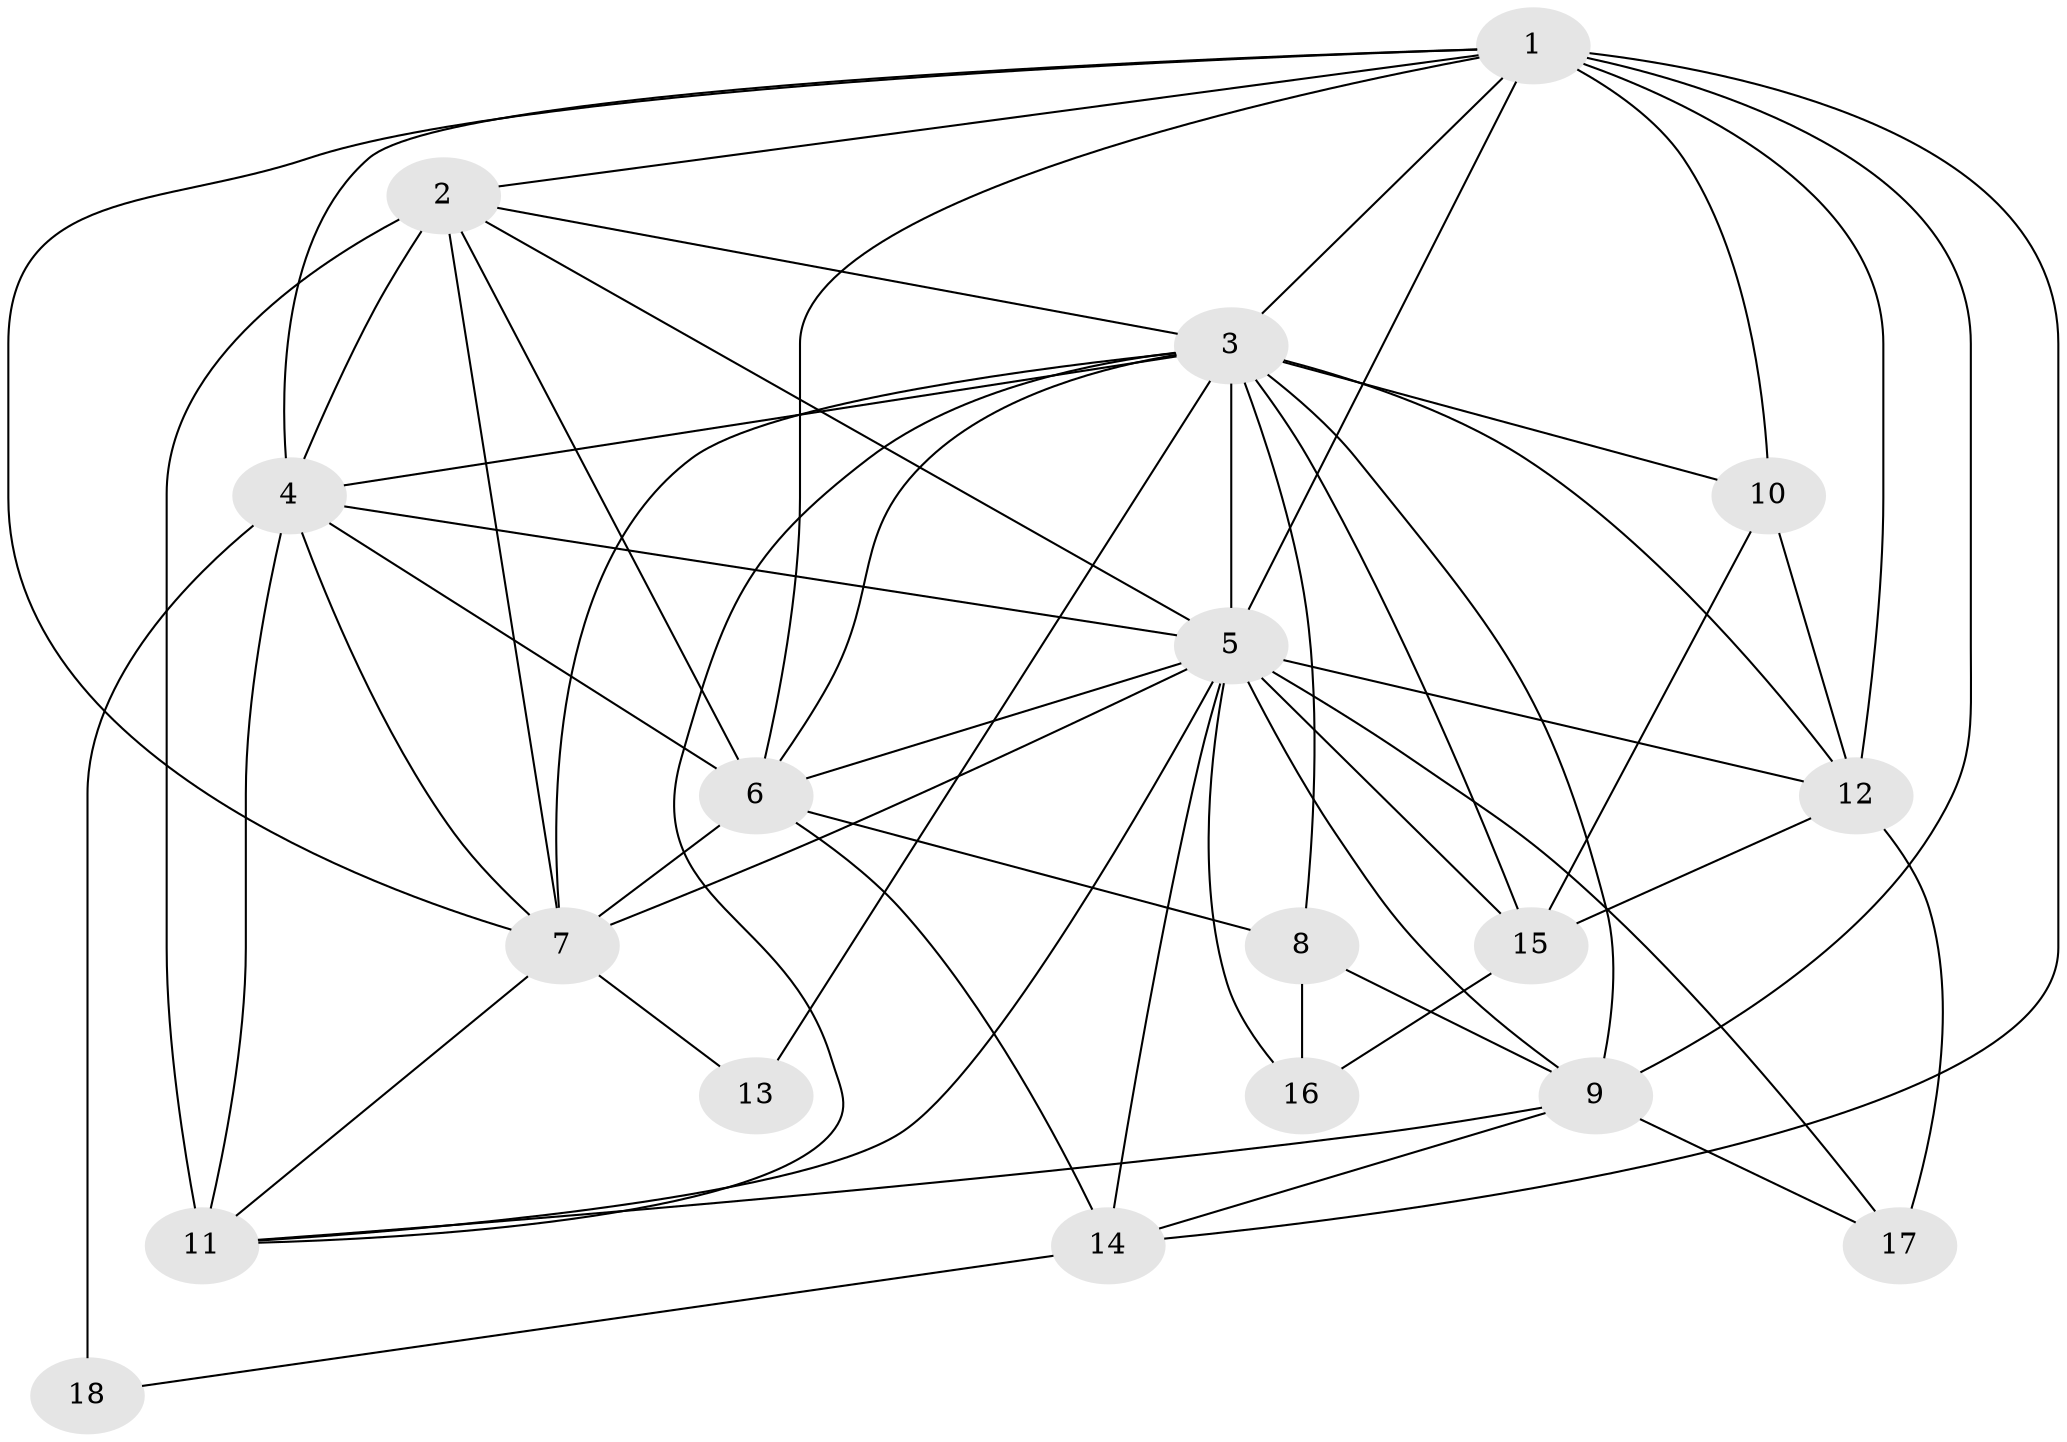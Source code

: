 // original degree distribution, {16: 0.07407407407407407, 14: 0.037037037037037035, 20: 0.037037037037037035, 15: 0.018518518518518517, 13: 0.018518518518518517, 2: 0.5925925925925926, 6: 0.018518518518518517, 3: 0.14814814814814814, 4: 0.05555555555555555}
// Generated by graph-tools (version 1.1) at 2025/49/03/04/25 22:49:22]
// undirected, 18 vertices, 57 edges
graph export_dot {
  node [color=gray90,style=filled];
  1;
  2;
  3;
  4;
  5;
  6;
  7;
  8;
  9;
  10;
  11;
  12;
  13;
  14;
  15;
  16;
  17;
  18;
  1 -- 2 [weight=2.0];
  1 -- 3 [weight=4.0];
  1 -- 4 [weight=2.0];
  1 -- 5 [weight=4.0];
  1 -- 6 [weight=3.0];
  1 -- 7 [weight=3.0];
  1 -- 9 [weight=2.0];
  1 -- 10 [weight=1.0];
  1 -- 12 [weight=6.0];
  1 -- 14 [weight=1.0];
  2 -- 3 [weight=2.0];
  2 -- 4 [weight=1.0];
  2 -- 5 [weight=3.0];
  2 -- 6 [weight=1.0];
  2 -- 7 [weight=1.0];
  2 -- 11 [weight=6.0];
  3 -- 4 [weight=2.0];
  3 -- 5 [weight=4.0];
  3 -- 6 [weight=2.0];
  3 -- 7 [weight=2.0];
  3 -- 8 [weight=4.0];
  3 -- 9 [weight=1.0];
  3 -- 10 [weight=2.0];
  3 -- 11 [weight=1.0];
  3 -- 12 [weight=1.0];
  3 -- 13 [weight=4.0];
  3 -- 15 [weight=1.0];
  4 -- 5 [weight=3.0];
  4 -- 6 [weight=1.0];
  4 -- 7 [weight=1.0];
  4 -- 11 [weight=1.0];
  4 -- 18 [weight=2.0];
  5 -- 6 [weight=2.0];
  5 -- 7 [weight=2.0];
  5 -- 9 [weight=1.0];
  5 -- 11 [weight=1.0];
  5 -- 12 [weight=1.0];
  5 -- 14 [weight=1.0];
  5 -- 15 [weight=7.0];
  5 -- 16 [weight=1.0];
  5 -- 17 [weight=1.0];
  6 -- 7 [weight=1.0];
  6 -- 8 [weight=5.0];
  6 -- 14 [weight=1.0];
  7 -- 11 [weight=1.0];
  7 -- 13 [weight=2.0];
  8 -- 9 [weight=1.0];
  8 -- 16 [weight=1.0];
  9 -- 11 [weight=1.0];
  9 -- 14 [weight=1.0];
  9 -- 17 [weight=1.0];
  10 -- 12 [weight=1.0];
  10 -- 15 [weight=1.0];
  12 -- 15 [weight=1.0];
  12 -- 17 [weight=1.0];
  14 -- 18 [weight=1.0];
  15 -- 16 [weight=1.0];
}
